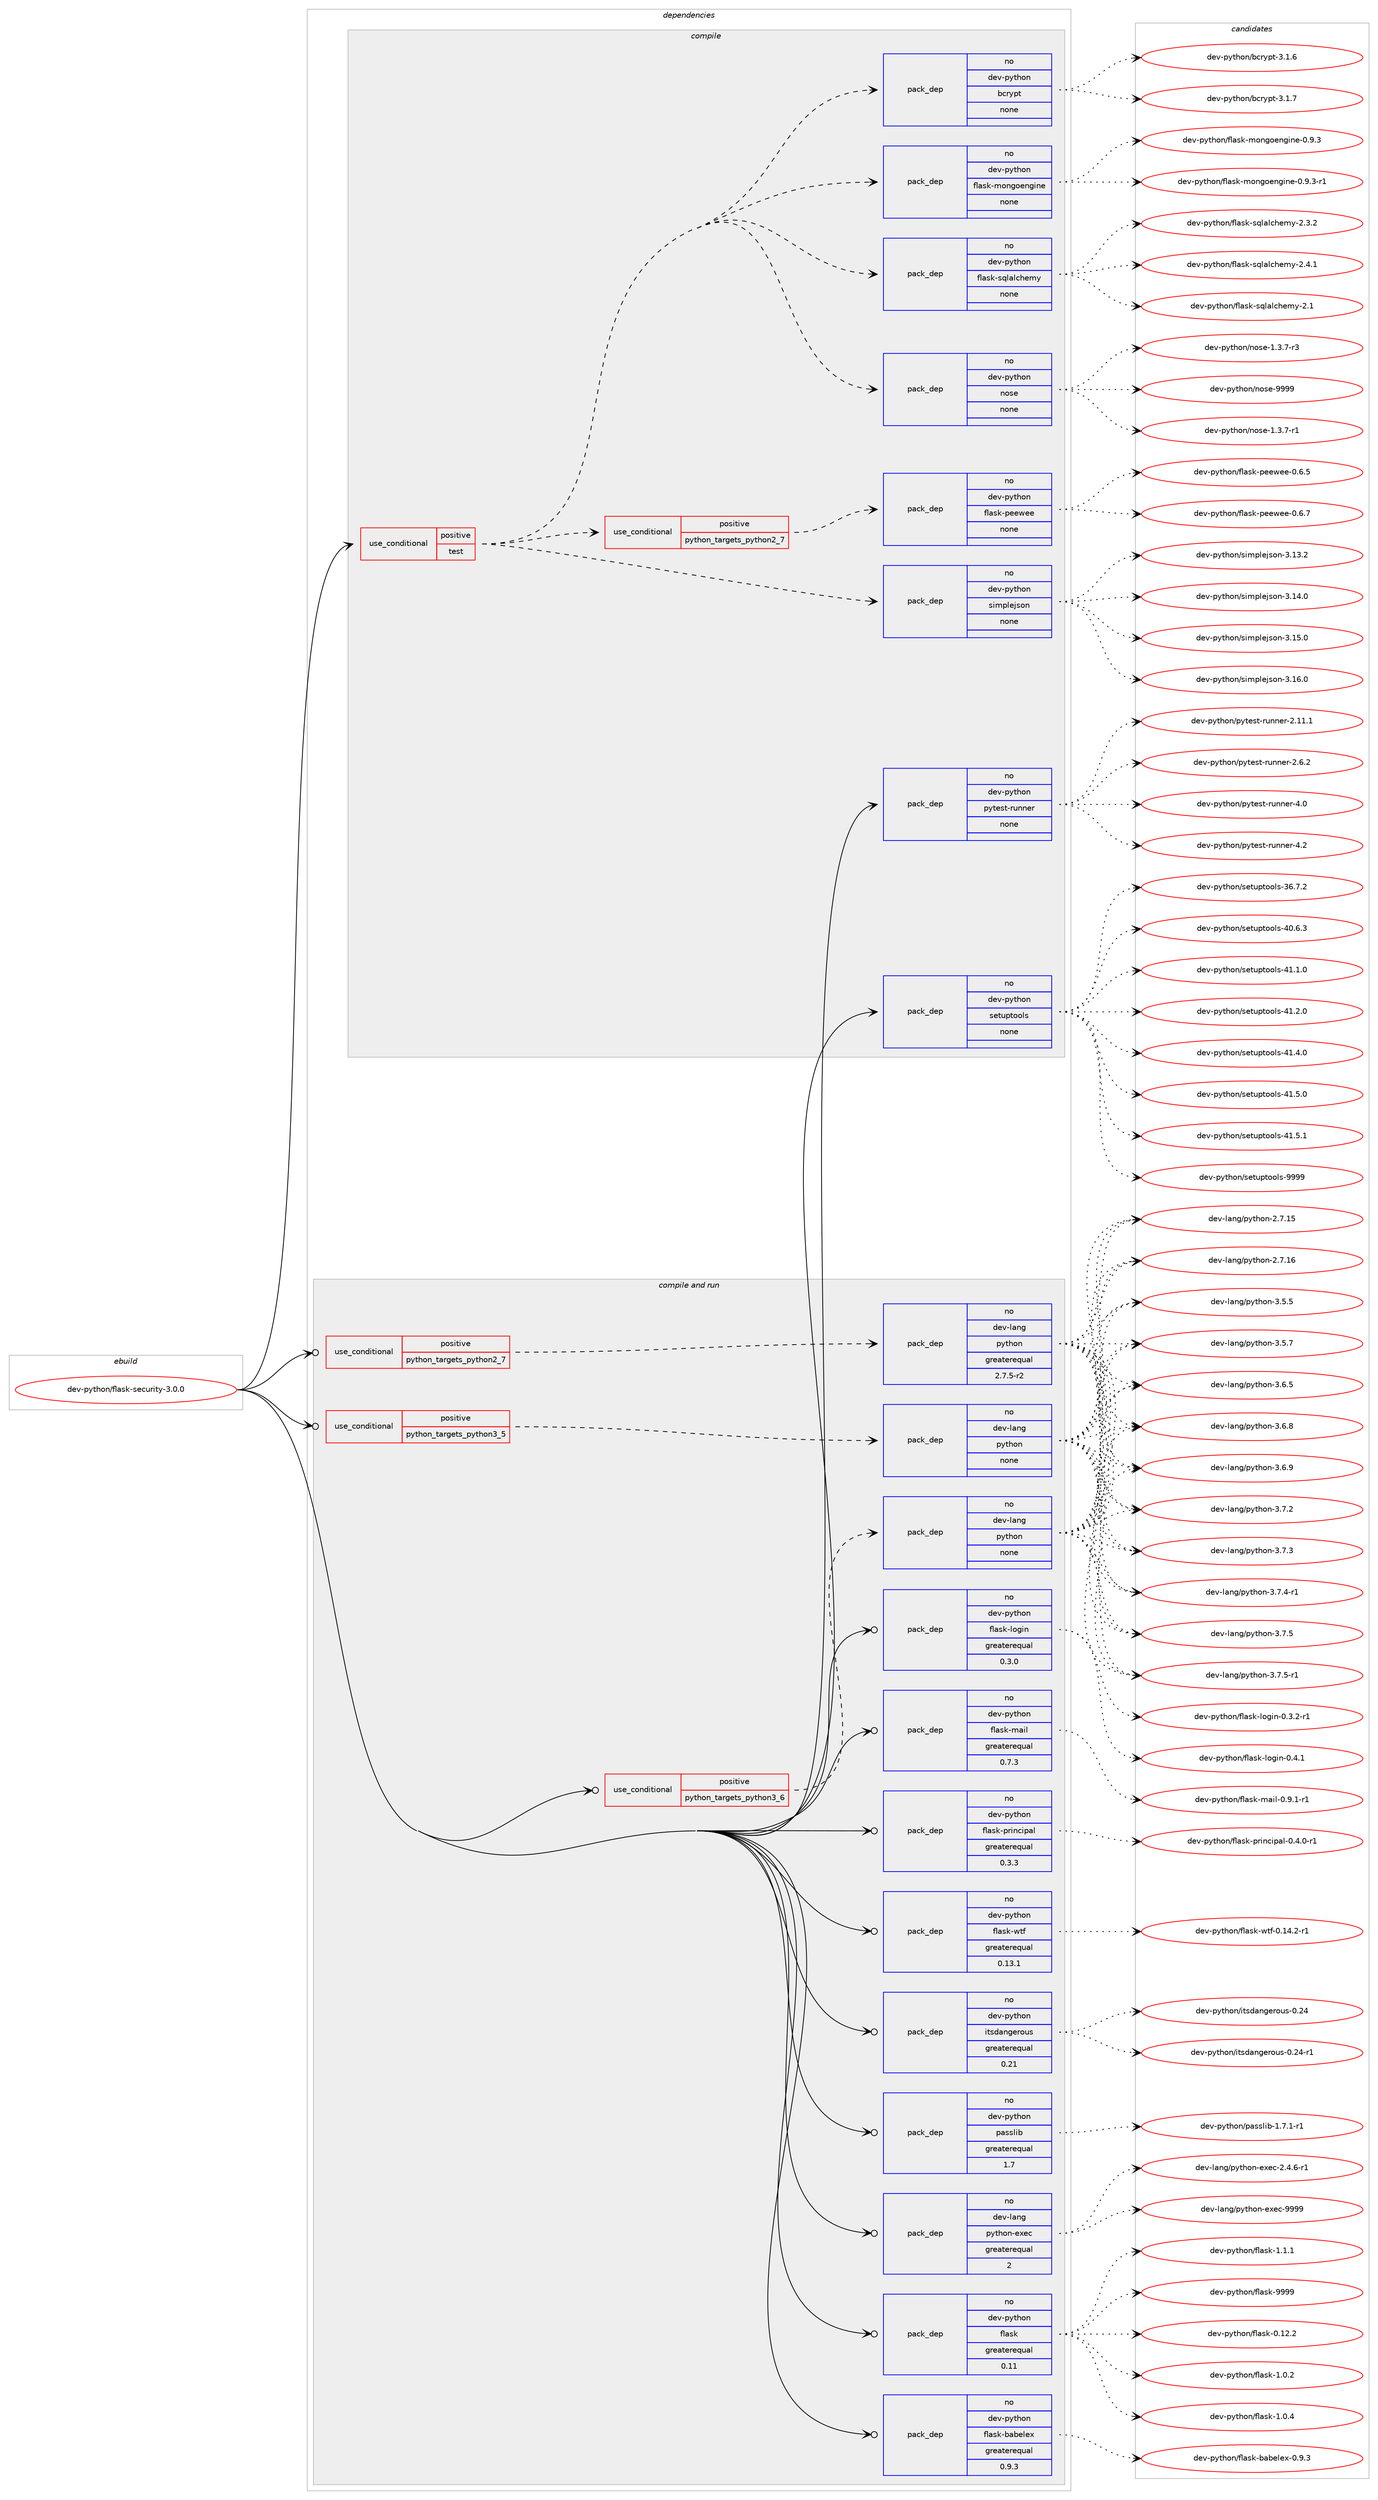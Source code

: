 digraph prolog {

# *************
# Graph options
# *************

newrank=true;
concentrate=true;
compound=true;
graph [rankdir=LR,fontname=Helvetica,fontsize=10,ranksep=1.5];#, ranksep=2.5, nodesep=0.2];
edge  [arrowhead=vee];
node  [fontname=Helvetica,fontsize=10];

# **********
# The ebuild
# **********

subgraph cluster_leftcol {
color=gray;
rank=same;
label=<<i>ebuild</i>>;
id [label="dev-python/flask-security-3.0.0", color=red, width=4, href="../dev-python/flask-security-3.0.0.svg"];
}

# ****************
# The dependencies
# ****************

subgraph cluster_midcol {
color=gray;
label=<<i>dependencies</i>>;
subgraph cluster_compile {
fillcolor="#eeeeee";
style=filled;
label=<<i>compile</i>>;
subgraph cond139615 {
dependency605408 [label=<<TABLE BORDER="0" CELLBORDER="1" CELLSPACING="0" CELLPADDING="4"><TR><TD ROWSPAN="3" CELLPADDING="10">use_conditional</TD></TR><TR><TD>positive</TD></TR><TR><TD>test</TD></TR></TABLE>>, shape=none, color=red];
subgraph pack453996 {
dependency605409 [label=<<TABLE BORDER="0" CELLBORDER="1" CELLSPACING="0" CELLPADDING="4" WIDTH="220"><TR><TD ROWSPAN="6" CELLPADDING="30">pack_dep</TD></TR><TR><TD WIDTH="110">no</TD></TR><TR><TD>dev-python</TD></TR><TR><TD>nose</TD></TR><TR><TD>none</TD></TR><TR><TD></TD></TR></TABLE>>, shape=none, color=blue];
}
dependency605408:e -> dependency605409:w [weight=20,style="dashed",arrowhead="vee"];
subgraph pack453997 {
dependency605410 [label=<<TABLE BORDER="0" CELLBORDER="1" CELLSPACING="0" CELLPADDING="4" WIDTH="220"><TR><TD ROWSPAN="6" CELLPADDING="30">pack_dep</TD></TR><TR><TD WIDTH="110">no</TD></TR><TR><TD>dev-python</TD></TR><TR><TD>flask-sqlalchemy</TD></TR><TR><TD>none</TD></TR><TR><TD></TD></TR></TABLE>>, shape=none, color=blue];
}
dependency605408:e -> dependency605410:w [weight=20,style="dashed",arrowhead="vee"];
subgraph pack453998 {
dependency605411 [label=<<TABLE BORDER="0" CELLBORDER="1" CELLSPACING="0" CELLPADDING="4" WIDTH="220"><TR><TD ROWSPAN="6" CELLPADDING="30">pack_dep</TD></TR><TR><TD WIDTH="110">no</TD></TR><TR><TD>dev-python</TD></TR><TR><TD>flask-mongoengine</TD></TR><TR><TD>none</TD></TR><TR><TD></TD></TR></TABLE>>, shape=none, color=blue];
}
dependency605408:e -> dependency605411:w [weight=20,style="dashed",arrowhead="vee"];
subgraph pack453999 {
dependency605412 [label=<<TABLE BORDER="0" CELLBORDER="1" CELLSPACING="0" CELLPADDING="4" WIDTH="220"><TR><TD ROWSPAN="6" CELLPADDING="30">pack_dep</TD></TR><TR><TD WIDTH="110">no</TD></TR><TR><TD>dev-python</TD></TR><TR><TD>bcrypt</TD></TR><TR><TD>none</TD></TR><TR><TD></TD></TR></TABLE>>, shape=none, color=blue];
}
dependency605408:e -> dependency605412:w [weight=20,style="dashed",arrowhead="vee"];
subgraph pack454000 {
dependency605413 [label=<<TABLE BORDER="0" CELLBORDER="1" CELLSPACING="0" CELLPADDING="4" WIDTH="220"><TR><TD ROWSPAN="6" CELLPADDING="30">pack_dep</TD></TR><TR><TD WIDTH="110">no</TD></TR><TR><TD>dev-python</TD></TR><TR><TD>simplejson</TD></TR><TR><TD>none</TD></TR><TR><TD></TD></TR></TABLE>>, shape=none, color=blue];
}
dependency605408:e -> dependency605413:w [weight=20,style="dashed",arrowhead="vee"];
subgraph cond139616 {
dependency605414 [label=<<TABLE BORDER="0" CELLBORDER="1" CELLSPACING="0" CELLPADDING="4"><TR><TD ROWSPAN="3" CELLPADDING="10">use_conditional</TD></TR><TR><TD>positive</TD></TR><TR><TD>python_targets_python2_7</TD></TR></TABLE>>, shape=none, color=red];
subgraph pack454001 {
dependency605415 [label=<<TABLE BORDER="0" CELLBORDER="1" CELLSPACING="0" CELLPADDING="4" WIDTH="220"><TR><TD ROWSPAN="6" CELLPADDING="30">pack_dep</TD></TR><TR><TD WIDTH="110">no</TD></TR><TR><TD>dev-python</TD></TR><TR><TD>flask-peewee</TD></TR><TR><TD>none</TD></TR><TR><TD></TD></TR></TABLE>>, shape=none, color=blue];
}
dependency605414:e -> dependency605415:w [weight=20,style="dashed",arrowhead="vee"];
}
dependency605408:e -> dependency605414:w [weight=20,style="dashed",arrowhead="vee"];
}
id:e -> dependency605408:w [weight=20,style="solid",arrowhead="vee"];
subgraph pack454002 {
dependency605416 [label=<<TABLE BORDER="0" CELLBORDER="1" CELLSPACING="0" CELLPADDING="4" WIDTH="220"><TR><TD ROWSPAN="6" CELLPADDING="30">pack_dep</TD></TR><TR><TD WIDTH="110">no</TD></TR><TR><TD>dev-python</TD></TR><TR><TD>pytest-runner</TD></TR><TR><TD>none</TD></TR><TR><TD></TD></TR></TABLE>>, shape=none, color=blue];
}
id:e -> dependency605416:w [weight=20,style="solid",arrowhead="vee"];
subgraph pack454003 {
dependency605417 [label=<<TABLE BORDER="0" CELLBORDER="1" CELLSPACING="0" CELLPADDING="4" WIDTH="220"><TR><TD ROWSPAN="6" CELLPADDING="30">pack_dep</TD></TR><TR><TD WIDTH="110">no</TD></TR><TR><TD>dev-python</TD></TR><TR><TD>setuptools</TD></TR><TR><TD>none</TD></TR><TR><TD></TD></TR></TABLE>>, shape=none, color=blue];
}
id:e -> dependency605417:w [weight=20,style="solid",arrowhead="vee"];
}
subgraph cluster_compileandrun {
fillcolor="#eeeeee";
style=filled;
label=<<i>compile and run</i>>;
subgraph cond139617 {
dependency605418 [label=<<TABLE BORDER="0" CELLBORDER="1" CELLSPACING="0" CELLPADDING="4"><TR><TD ROWSPAN="3" CELLPADDING="10">use_conditional</TD></TR><TR><TD>positive</TD></TR><TR><TD>python_targets_python2_7</TD></TR></TABLE>>, shape=none, color=red];
subgraph pack454004 {
dependency605419 [label=<<TABLE BORDER="0" CELLBORDER="1" CELLSPACING="0" CELLPADDING="4" WIDTH="220"><TR><TD ROWSPAN="6" CELLPADDING="30">pack_dep</TD></TR><TR><TD WIDTH="110">no</TD></TR><TR><TD>dev-lang</TD></TR><TR><TD>python</TD></TR><TR><TD>greaterequal</TD></TR><TR><TD>2.7.5-r2</TD></TR></TABLE>>, shape=none, color=blue];
}
dependency605418:e -> dependency605419:w [weight=20,style="dashed",arrowhead="vee"];
}
id:e -> dependency605418:w [weight=20,style="solid",arrowhead="odotvee"];
subgraph cond139618 {
dependency605420 [label=<<TABLE BORDER="0" CELLBORDER="1" CELLSPACING="0" CELLPADDING="4"><TR><TD ROWSPAN="3" CELLPADDING="10">use_conditional</TD></TR><TR><TD>positive</TD></TR><TR><TD>python_targets_python3_5</TD></TR></TABLE>>, shape=none, color=red];
subgraph pack454005 {
dependency605421 [label=<<TABLE BORDER="0" CELLBORDER="1" CELLSPACING="0" CELLPADDING="4" WIDTH="220"><TR><TD ROWSPAN="6" CELLPADDING="30">pack_dep</TD></TR><TR><TD WIDTH="110">no</TD></TR><TR><TD>dev-lang</TD></TR><TR><TD>python</TD></TR><TR><TD>none</TD></TR><TR><TD></TD></TR></TABLE>>, shape=none, color=blue];
}
dependency605420:e -> dependency605421:w [weight=20,style="dashed",arrowhead="vee"];
}
id:e -> dependency605420:w [weight=20,style="solid",arrowhead="odotvee"];
subgraph cond139619 {
dependency605422 [label=<<TABLE BORDER="0" CELLBORDER="1" CELLSPACING="0" CELLPADDING="4"><TR><TD ROWSPAN="3" CELLPADDING="10">use_conditional</TD></TR><TR><TD>positive</TD></TR><TR><TD>python_targets_python3_6</TD></TR></TABLE>>, shape=none, color=red];
subgraph pack454006 {
dependency605423 [label=<<TABLE BORDER="0" CELLBORDER="1" CELLSPACING="0" CELLPADDING="4" WIDTH="220"><TR><TD ROWSPAN="6" CELLPADDING="30">pack_dep</TD></TR><TR><TD WIDTH="110">no</TD></TR><TR><TD>dev-lang</TD></TR><TR><TD>python</TD></TR><TR><TD>none</TD></TR><TR><TD></TD></TR></TABLE>>, shape=none, color=blue];
}
dependency605422:e -> dependency605423:w [weight=20,style="dashed",arrowhead="vee"];
}
id:e -> dependency605422:w [weight=20,style="solid",arrowhead="odotvee"];
subgraph pack454007 {
dependency605424 [label=<<TABLE BORDER="0" CELLBORDER="1" CELLSPACING="0" CELLPADDING="4" WIDTH="220"><TR><TD ROWSPAN="6" CELLPADDING="30">pack_dep</TD></TR><TR><TD WIDTH="110">no</TD></TR><TR><TD>dev-lang</TD></TR><TR><TD>python-exec</TD></TR><TR><TD>greaterequal</TD></TR><TR><TD>2</TD></TR></TABLE>>, shape=none, color=blue];
}
id:e -> dependency605424:w [weight=20,style="solid",arrowhead="odotvee"];
subgraph pack454008 {
dependency605425 [label=<<TABLE BORDER="0" CELLBORDER="1" CELLSPACING="0" CELLPADDING="4" WIDTH="220"><TR><TD ROWSPAN="6" CELLPADDING="30">pack_dep</TD></TR><TR><TD WIDTH="110">no</TD></TR><TR><TD>dev-python</TD></TR><TR><TD>flask</TD></TR><TR><TD>greaterequal</TD></TR><TR><TD>0.11</TD></TR></TABLE>>, shape=none, color=blue];
}
id:e -> dependency605425:w [weight=20,style="solid",arrowhead="odotvee"];
subgraph pack454009 {
dependency605426 [label=<<TABLE BORDER="0" CELLBORDER="1" CELLSPACING="0" CELLPADDING="4" WIDTH="220"><TR><TD ROWSPAN="6" CELLPADDING="30">pack_dep</TD></TR><TR><TD WIDTH="110">no</TD></TR><TR><TD>dev-python</TD></TR><TR><TD>flask-babelex</TD></TR><TR><TD>greaterequal</TD></TR><TR><TD>0.9.3</TD></TR></TABLE>>, shape=none, color=blue];
}
id:e -> dependency605426:w [weight=20,style="solid",arrowhead="odotvee"];
subgraph pack454010 {
dependency605427 [label=<<TABLE BORDER="0" CELLBORDER="1" CELLSPACING="0" CELLPADDING="4" WIDTH="220"><TR><TD ROWSPAN="6" CELLPADDING="30">pack_dep</TD></TR><TR><TD WIDTH="110">no</TD></TR><TR><TD>dev-python</TD></TR><TR><TD>flask-login</TD></TR><TR><TD>greaterequal</TD></TR><TR><TD>0.3.0</TD></TR></TABLE>>, shape=none, color=blue];
}
id:e -> dependency605427:w [weight=20,style="solid",arrowhead="odotvee"];
subgraph pack454011 {
dependency605428 [label=<<TABLE BORDER="0" CELLBORDER="1" CELLSPACING="0" CELLPADDING="4" WIDTH="220"><TR><TD ROWSPAN="6" CELLPADDING="30">pack_dep</TD></TR><TR><TD WIDTH="110">no</TD></TR><TR><TD>dev-python</TD></TR><TR><TD>flask-mail</TD></TR><TR><TD>greaterequal</TD></TR><TR><TD>0.7.3</TD></TR></TABLE>>, shape=none, color=blue];
}
id:e -> dependency605428:w [weight=20,style="solid",arrowhead="odotvee"];
subgraph pack454012 {
dependency605429 [label=<<TABLE BORDER="0" CELLBORDER="1" CELLSPACING="0" CELLPADDING="4" WIDTH="220"><TR><TD ROWSPAN="6" CELLPADDING="30">pack_dep</TD></TR><TR><TD WIDTH="110">no</TD></TR><TR><TD>dev-python</TD></TR><TR><TD>flask-principal</TD></TR><TR><TD>greaterequal</TD></TR><TR><TD>0.3.3</TD></TR></TABLE>>, shape=none, color=blue];
}
id:e -> dependency605429:w [weight=20,style="solid",arrowhead="odotvee"];
subgraph pack454013 {
dependency605430 [label=<<TABLE BORDER="0" CELLBORDER="1" CELLSPACING="0" CELLPADDING="4" WIDTH="220"><TR><TD ROWSPAN="6" CELLPADDING="30">pack_dep</TD></TR><TR><TD WIDTH="110">no</TD></TR><TR><TD>dev-python</TD></TR><TR><TD>flask-wtf</TD></TR><TR><TD>greaterequal</TD></TR><TR><TD>0.13.1</TD></TR></TABLE>>, shape=none, color=blue];
}
id:e -> dependency605430:w [weight=20,style="solid",arrowhead="odotvee"];
subgraph pack454014 {
dependency605431 [label=<<TABLE BORDER="0" CELLBORDER="1" CELLSPACING="0" CELLPADDING="4" WIDTH="220"><TR><TD ROWSPAN="6" CELLPADDING="30">pack_dep</TD></TR><TR><TD WIDTH="110">no</TD></TR><TR><TD>dev-python</TD></TR><TR><TD>itsdangerous</TD></TR><TR><TD>greaterequal</TD></TR><TR><TD>0.21</TD></TR></TABLE>>, shape=none, color=blue];
}
id:e -> dependency605431:w [weight=20,style="solid",arrowhead="odotvee"];
subgraph pack454015 {
dependency605432 [label=<<TABLE BORDER="0" CELLBORDER="1" CELLSPACING="0" CELLPADDING="4" WIDTH="220"><TR><TD ROWSPAN="6" CELLPADDING="30">pack_dep</TD></TR><TR><TD WIDTH="110">no</TD></TR><TR><TD>dev-python</TD></TR><TR><TD>passlib</TD></TR><TR><TD>greaterequal</TD></TR><TR><TD>1.7</TD></TR></TABLE>>, shape=none, color=blue];
}
id:e -> dependency605432:w [weight=20,style="solid",arrowhead="odotvee"];
}
subgraph cluster_run {
fillcolor="#eeeeee";
style=filled;
label=<<i>run</i>>;
}
}

# **************
# The candidates
# **************

subgraph cluster_choices {
rank=same;
color=gray;
label=<<i>candidates</i>>;

subgraph choice453996 {
color=black;
nodesep=1;
choice10010111845112121116104111110471101111151014549465146554511449 [label="dev-python/nose-1.3.7-r1", color=red, width=4,href="../dev-python/nose-1.3.7-r1.svg"];
choice10010111845112121116104111110471101111151014549465146554511451 [label="dev-python/nose-1.3.7-r3", color=red, width=4,href="../dev-python/nose-1.3.7-r3.svg"];
choice10010111845112121116104111110471101111151014557575757 [label="dev-python/nose-9999", color=red, width=4,href="../dev-python/nose-9999.svg"];
dependency605409:e -> choice10010111845112121116104111110471101111151014549465146554511449:w [style=dotted,weight="100"];
dependency605409:e -> choice10010111845112121116104111110471101111151014549465146554511451:w [style=dotted,weight="100"];
dependency605409:e -> choice10010111845112121116104111110471101111151014557575757:w [style=dotted,weight="100"];
}
subgraph choice453997 {
color=black;
nodesep=1;
choice10010111845112121116104111110471021089711510745115113108971089910410110912145504649 [label="dev-python/flask-sqlalchemy-2.1", color=red, width=4,href="../dev-python/flask-sqlalchemy-2.1.svg"];
choice100101118451121211161041111104710210897115107451151131089710899104101109121455046514650 [label="dev-python/flask-sqlalchemy-2.3.2", color=red, width=4,href="../dev-python/flask-sqlalchemy-2.3.2.svg"];
choice100101118451121211161041111104710210897115107451151131089710899104101109121455046524649 [label="dev-python/flask-sqlalchemy-2.4.1", color=red, width=4,href="../dev-python/flask-sqlalchemy-2.4.1.svg"];
dependency605410:e -> choice10010111845112121116104111110471021089711510745115113108971089910410110912145504649:w [style=dotted,weight="100"];
dependency605410:e -> choice100101118451121211161041111104710210897115107451151131089710899104101109121455046514650:w [style=dotted,weight="100"];
dependency605410:e -> choice100101118451121211161041111104710210897115107451151131089710899104101109121455046524649:w [style=dotted,weight="100"];
}
subgraph choice453998 {
color=black;
nodesep=1;
choice10010111845112121116104111110471021089711510745109111110103111101110103105110101454846574651 [label="dev-python/flask-mongoengine-0.9.3", color=red, width=4,href="../dev-python/flask-mongoengine-0.9.3.svg"];
choice100101118451121211161041111104710210897115107451091111101031111011101031051101014548465746514511449 [label="dev-python/flask-mongoengine-0.9.3-r1", color=red, width=4,href="../dev-python/flask-mongoengine-0.9.3-r1.svg"];
dependency605411:e -> choice10010111845112121116104111110471021089711510745109111110103111101110103105110101454846574651:w [style=dotted,weight="100"];
dependency605411:e -> choice100101118451121211161041111104710210897115107451091111101031111011101031051101014548465746514511449:w [style=dotted,weight="100"];
}
subgraph choice453999 {
color=black;
nodesep=1;
choice10010111845112121116104111110479899114121112116455146494654 [label="dev-python/bcrypt-3.1.6", color=red, width=4,href="../dev-python/bcrypt-3.1.6.svg"];
choice10010111845112121116104111110479899114121112116455146494655 [label="dev-python/bcrypt-3.1.7", color=red, width=4,href="../dev-python/bcrypt-3.1.7.svg"];
dependency605412:e -> choice10010111845112121116104111110479899114121112116455146494654:w [style=dotted,weight="100"];
dependency605412:e -> choice10010111845112121116104111110479899114121112116455146494655:w [style=dotted,weight="100"];
}
subgraph choice454000 {
color=black;
nodesep=1;
choice100101118451121211161041111104711510510911210810110611511111045514649514650 [label="dev-python/simplejson-3.13.2", color=red, width=4,href="../dev-python/simplejson-3.13.2.svg"];
choice100101118451121211161041111104711510510911210810110611511111045514649524648 [label="dev-python/simplejson-3.14.0", color=red, width=4,href="../dev-python/simplejson-3.14.0.svg"];
choice100101118451121211161041111104711510510911210810110611511111045514649534648 [label="dev-python/simplejson-3.15.0", color=red, width=4,href="../dev-python/simplejson-3.15.0.svg"];
choice100101118451121211161041111104711510510911210810110611511111045514649544648 [label="dev-python/simplejson-3.16.0", color=red, width=4,href="../dev-python/simplejson-3.16.0.svg"];
dependency605413:e -> choice100101118451121211161041111104711510510911210810110611511111045514649514650:w [style=dotted,weight="100"];
dependency605413:e -> choice100101118451121211161041111104711510510911210810110611511111045514649524648:w [style=dotted,weight="100"];
dependency605413:e -> choice100101118451121211161041111104711510510911210810110611511111045514649534648:w [style=dotted,weight="100"];
dependency605413:e -> choice100101118451121211161041111104711510510911210810110611511111045514649544648:w [style=dotted,weight="100"];
}
subgraph choice454001 {
color=black;
nodesep=1;
choice10010111845112121116104111110471021089711510745112101101119101101454846544653 [label="dev-python/flask-peewee-0.6.5", color=red, width=4,href="../dev-python/flask-peewee-0.6.5.svg"];
choice10010111845112121116104111110471021089711510745112101101119101101454846544655 [label="dev-python/flask-peewee-0.6.7", color=red, width=4,href="../dev-python/flask-peewee-0.6.7.svg"];
dependency605415:e -> choice10010111845112121116104111110471021089711510745112101101119101101454846544653:w [style=dotted,weight="100"];
dependency605415:e -> choice10010111845112121116104111110471021089711510745112101101119101101454846544655:w [style=dotted,weight="100"];
}
subgraph choice454002 {
color=black;
nodesep=1;
choice10010111845112121116104111110471121211161011151164511411711011010111445504649494649 [label="dev-python/pytest-runner-2.11.1", color=red, width=4,href="../dev-python/pytest-runner-2.11.1.svg"];
choice100101118451121211161041111104711212111610111511645114117110110101114455046544650 [label="dev-python/pytest-runner-2.6.2", color=red, width=4,href="../dev-python/pytest-runner-2.6.2.svg"];
choice10010111845112121116104111110471121211161011151164511411711011010111445524648 [label="dev-python/pytest-runner-4.0", color=red, width=4,href="../dev-python/pytest-runner-4.0.svg"];
choice10010111845112121116104111110471121211161011151164511411711011010111445524650 [label="dev-python/pytest-runner-4.2", color=red, width=4,href="../dev-python/pytest-runner-4.2.svg"];
dependency605416:e -> choice10010111845112121116104111110471121211161011151164511411711011010111445504649494649:w [style=dotted,weight="100"];
dependency605416:e -> choice100101118451121211161041111104711212111610111511645114117110110101114455046544650:w [style=dotted,weight="100"];
dependency605416:e -> choice10010111845112121116104111110471121211161011151164511411711011010111445524648:w [style=dotted,weight="100"];
dependency605416:e -> choice10010111845112121116104111110471121211161011151164511411711011010111445524650:w [style=dotted,weight="100"];
}
subgraph choice454003 {
color=black;
nodesep=1;
choice100101118451121211161041111104711510111611711211611111110811545515446554650 [label="dev-python/setuptools-36.7.2", color=red, width=4,href="../dev-python/setuptools-36.7.2.svg"];
choice100101118451121211161041111104711510111611711211611111110811545524846544651 [label="dev-python/setuptools-40.6.3", color=red, width=4,href="../dev-python/setuptools-40.6.3.svg"];
choice100101118451121211161041111104711510111611711211611111110811545524946494648 [label="dev-python/setuptools-41.1.0", color=red, width=4,href="../dev-python/setuptools-41.1.0.svg"];
choice100101118451121211161041111104711510111611711211611111110811545524946504648 [label="dev-python/setuptools-41.2.0", color=red, width=4,href="../dev-python/setuptools-41.2.0.svg"];
choice100101118451121211161041111104711510111611711211611111110811545524946524648 [label="dev-python/setuptools-41.4.0", color=red, width=4,href="../dev-python/setuptools-41.4.0.svg"];
choice100101118451121211161041111104711510111611711211611111110811545524946534648 [label="dev-python/setuptools-41.5.0", color=red, width=4,href="../dev-python/setuptools-41.5.0.svg"];
choice100101118451121211161041111104711510111611711211611111110811545524946534649 [label="dev-python/setuptools-41.5.1", color=red, width=4,href="../dev-python/setuptools-41.5.1.svg"];
choice10010111845112121116104111110471151011161171121161111111081154557575757 [label="dev-python/setuptools-9999", color=red, width=4,href="../dev-python/setuptools-9999.svg"];
dependency605417:e -> choice100101118451121211161041111104711510111611711211611111110811545515446554650:w [style=dotted,weight="100"];
dependency605417:e -> choice100101118451121211161041111104711510111611711211611111110811545524846544651:w [style=dotted,weight="100"];
dependency605417:e -> choice100101118451121211161041111104711510111611711211611111110811545524946494648:w [style=dotted,weight="100"];
dependency605417:e -> choice100101118451121211161041111104711510111611711211611111110811545524946504648:w [style=dotted,weight="100"];
dependency605417:e -> choice100101118451121211161041111104711510111611711211611111110811545524946524648:w [style=dotted,weight="100"];
dependency605417:e -> choice100101118451121211161041111104711510111611711211611111110811545524946534648:w [style=dotted,weight="100"];
dependency605417:e -> choice100101118451121211161041111104711510111611711211611111110811545524946534649:w [style=dotted,weight="100"];
dependency605417:e -> choice10010111845112121116104111110471151011161171121161111111081154557575757:w [style=dotted,weight="100"];
}
subgraph choice454004 {
color=black;
nodesep=1;
choice10010111845108971101034711212111610411111045504655464953 [label="dev-lang/python-2.7.15", color=red, width=4,href="../dev-lang/python-2.7.15.svg"];
choice10010111845108971101034711212111610411111045504655464954 [label="dev-lang/python-2.7.16", color=red, width=4,href="../dev-lang/python-2.7.16.svg"];
choice100101118451089711010347112121116104111110455146534653 [label="dev-lang/python-3.5.5", color=red, width=4,href="../dev-lang/python-3.5.5.svg"];
choice100101118451089711010347112121116104111110455146534655 [label="dev-lang/python-3.5.7", color=red, width=4,href="../dev-lang/python-3.5.7.svg"];
choice100101118451089711010347112121116104111110455146544653 [label="dev-lang/python-3.6.5", color=red, width=4,href="../dev-lang/python-3.6.5.svg"];
choice100101118451089711010347112121116104111110455146544656 [label="dev-lang/python-3.6.8", color=red, width=4,href="../dev-lang/python-3.6.8.svg"];
choice100101118451089711010347112121116104111110455146544657 [label="dev-lang/python-3.6.9", color=red, width=4,href="../dev-lang/python-3.6.9.svg"];
choice100101118451089711010347112121116104111110455146554650 [label="dev-lang/python-3.7.2", color=red, width=4,href="../dev-lang/python-3.7.2.svg"];
choice100101118451089711010347112121116104111110455146554651 [label="dev-lang/python-3.7.3", color=red, width=4,href="../dev-lang/python-3.7.3.svg"];
choice1001011184510897110103471121211161041111104551465546524511449 [label="dev-lang/python-3.7.4-r1", color=red, width=4,href="../dev-lang/python-3.7.4-r1.svg"];
choice100101118451089711010347112121116104111110455146554653 [label="dev-lang/python-3.7.5", color=red, width=4,href="../dev-lang/python-3.7.5.svg"];
choice1001011184510897110103471121211161041111104551465546534511449 [label="dev-lang/python-3.7.5-r1", color=red, width=4,href="../dev-lang/python-3.7.5-r1.svg"];
dependency605419:e -> choice10010111845108971101034711212111610411111045504655464953:w [style=dotted,weight="100"];
dependency605419:e -> choice10010111845108971101034711212111610411111045504655464954:w [style=dotted,weight="100"];
dependency605419:e -> choice100101118451089711010347112121116104111110455146534653:w [style=dotted,weight="100"];
dependency605419:e -> choice100101118451089711010347112121116104111110455146534655:w [style=dotted,weight="100"];
dependency605419:e -> choice100101118451089711010347112121116104111110455146544653:w [style=dotted,weight="100"];
dependency605419:e -> choice100101118451089711010347112121116104111110455146544656:w [style=dotted,weight="100"];
dependency605419:e -> choice100101118451089711010347112121116104111110455146544657:w [style=dotted,weight="100"];
dependency605419:e -> choice100101118451089711010347112121116104111110455146554650:w [style=dotted,weight="100"];
dependency605419:e -> choice100101118451089711010347112121116104111110455146554651:w [style=dotted,weight="100"];
dependency605419:e -> choice1001011184510897110103471121211161041111104551465546524511449:w [style=dotted,weight="100"];
dependency605419:e -> choice100101118451089711010347112121116104111110455146554653:w [style=dotted,weight="100"];
dependency605419:e -> choice1001011184510897110103471121211161041111104551465546534511449:w [style=dotted,weight="100"];
}
subgraph choice454005 {
color=black;
nodesep=1;
choice10010111845108971101034711212111610411111045504655464953 [label="dev-lang/python-2.7.15", color=red, width=4,href="../dev-lang/python-2.7.15.svg"];
choice10010111845108971101034711212111610411111045504655464954 [label="dev-lang/python-2.7.16", color=red, width=4,href="../dev-lang/python-2.7.16.svg"];
choice100101118451089711010347112121116104111110455146534653 [label="dev-lang/python-3.5.5", color=red, width=4,href="../dev-lang/python-3.5.5.svg"];
choice100101118451089711010347112121116104111110455146534655 [label="dev-lang/python-3.5.7", color=red, width=4,href="../dev-lang/python-3.5.7.svg"];
choice100101118451089711010347112121116104111110455146544653 [label="dev-lang/python-3.6.5", color=red, width=4,href="../dev-lang/python-3.6.5.svg"];
choice100101118451089711010347112121116104111110455146544656 [label="dev-lang/python-3.6.8", color=red, width=4,href="../dev-lang/python-3.6.8.svg"];
choice100101118451089711010347112121116104111110455146544657 [label="dev-lang/python-3.6.9", color=red, width=4,href="../dev-lang/python-3.6.9.svg"];
choice100101118451089711010347112121116104111110455146554650 [label="dev-lang/python-3.7.2", color=red, width=4,href="../dev-lang/python-3.7.2.svg"];
choice100101118451089711010347112121116104111110455146554651 [label="dev-lang/python-3.7.3", color=red, width=4,href="../dev-lang/python-3.7.3.svg"];
choice1001011184510897110103471121211161041111104551465546524511449 [label="dev-lang/python-3.7.4-r1", color=red, width=4,href="../dev-lang/python-3.7.4-r1.svg"];
choice100101118451089711010347112121116104111110455146554653 [label="dev-lang/python-3.7.5", color=red, width=4,href="../dev-lang/python-3.7.5.svg"];
choice1001011184510897110103471121211161041111104551465546534511449 [label="dev-lang/python-3.7.5-r1", color=red, width=4,href="../dev-lang/python-3.7.5-r1.svg"];
dependency605421:e -> choice10010111845108971101034711212111610411111045504655464953:w [style=dotted,weight="100"];
dependency605421:e -> choice10010111845108971101034711212111610411111045504655464954:w [style=dotted,weight="100"];
dependency605421:e -> choice100101118451089711010347112121116104111110455146534653:w [style=dotted,weight="100"];
dependency605421:e -> choice100101118451089711010347112121116104111110455146534655:w [style=dotted,weight="100"];
dependency605421:e -> choice100101118451089711010347112121116104111110455146544653:w [style=dotted,weight="100"];
dependency605421:e -> choice100101118451089711010347112121116104111110455146544656:w [style=dotted,weight="100"];
dependency605421:e -> choice100101118451089711010347112121116104111110455146544657:w [style=dotted,weight="100"];
dependency605421:e -> choice100101118451089711010347112121116104111110455146554650:w [style=dotted,weight="100"];
dependency605421:e -> choice100101118451089711010347112121116104111110455146554651:w [style=dotted,weight="100"];
dependency605421:e -> choice1001011184510897110103471121211161041111104551465546524511449:w [style=dotted,weight="100"];
dependency605421:e -> choice100101118451089711010347112121116104111110455146554653:w [style=dotted,weight="100"];
dependency605421:e -> choice1001011184510897110103471121211161041111104551465546534511449:w [style=dotted,weight="100"];
}
subgraph choice454006 {
color=black;
nodesep=1;
choice10010111845108971101034711212111610411111045504655464953 [label="dev-lang/python-2.7.15", color=red, width=4,href="../dev-lang/python-2.7.15.svg"];
choice10010111845108971101034711212111610411111045504655464954 [label="dev-lang/python-2.7.16", color=red, width=4,href="../dev-lang/python-2.7.16.svg"];
choice100101118451089711010347112121116104111110455146534653 [label="dev-lang/python-3.5.5", color=red, width=4,href="../dev-lang/python-3.5.5.svg"];
choice100101118451089711010347112121116104111110455146534655 [label="dev-lang/python-3.5.7", color=red, width=4,href="../dev-lang/python-3.5.7.svg"];
choice100101118451089711010347112121116104111110455146544653 [label="dev-lang/python-3.6.5", color=red, width=4,href="../dev-lang/python-3.6.5.svg"];
choice100101118451089711010347112121116104111110455146544656 [label="dev-lang/python-3.6.8", color=red, width=4,href="../dev-lang/python-3.6.8.svg"];
choice100101118451089711010347112121116104111110455146544657 [label="dev-lang/python-3.6.9", color=red, width=4,href="../dev-lang/python-3.6.9.svg"];
choice100101118451089711010347112121116104111110455146554650 [label="dev-lang/python-3.7.2", color=red, width=4,href="../dev-lang/python-3.7.2.svg"];
choice100101118451089711010347112121116104111110455146554651 [label="dev-lang/python-3.7.3", color=red, width=4,href="../dev-lang/python-3.7.3.svg"];
choice1001011184510897110103471121211161041111104551465546524511449 [label="dev-lang/python-3.7.4-r1", color=red, width=4,href="../dev-lang/python-3.7.4-r1.svg"];
choice100101118451089711010347112121116104111110455146554653 [label="dev-lang/python-3.7.5", color=red, width=4,href="../dev-lang/python-3.7.5.svg"];
choice1001011184510897110103471121211161041111104551465546534511449 [label="dev-lang/python-3.7.5-r1", color=red, width=4,href="../dev-lang/python-3.7.5-r1.svg"];
dependency605423:e -> choice10010111845108971101034711212111610411111045504655464953:w [style=dotted,weight="100"];
dependency605423:e -> choice10010111845108971101034711212111610411111045504655464954:w [style=dotted,weight="100"];
dependency605423:e -> choice100101118451089711010347112121116104111110455146534653:w [style=dotted,weight="100"];
dependency605423:e -> choice100101118451089711010347112121116104111110455146534655:w [style=dotted,weight="100"];
dependency605423:e -> choice100101118451089711010347112121116104111110455146544653:w [style=dotted,weight="100"];
dependency605423:e -> choice100101118451089711010347112121116104111110455146544656:w [style=dotted,weight="100"];
dependency605423:e -> choice100101118451089711010347112121116104111110455146544657:w [style=dotted,weight="100"];
dependency605423:e -> choice100101118451089711010347112121116104111110455146554650:w [style=dotted,weight="100"];
dependency605423:e -> choice100101118451089711010347112121116104111110455146554651:w [style=dotted,weight="100"];
dependency605423:e -> choice1001011184510897110103471121211161041111104551465546524511449:w [style=dotted,weight="100"];
dependency605423:e -> choice100101118451089711010347112121116104111110455146554653:w [style=dotted,weight="100"];
dependency605423:e -> choice1001011184510897110103471121211161041111104551465546534511449:w [style=dotted,weight="100"];
}
subgraph choice454007 {
color=black;
nodesep=1;
choice10010111845108971101034711212111610411111045101120101994550465246544511449 [label="dev-lang/python-exec-2.4.6-r1", color=red, width=4,href="../dev-lang/python-exec-2.4.6-r1.svg"];
choice10010111845108971101034711212111610411111045101120101994557575757 [label="dev-lang/python-exec-9999", color=red, width=4,href="../dev-lang/python-exec-9999.svg"];
dependency605424:e -> choice10010111845108971101034711212111610411111045101120101994550465246544511449:w [style=dotted,weight="100"];
dependency605424:e -> choice10010111845108971101034711212111610411111045101120101994557575757:w [style=dotted,weight="100"];
}
subgraph choice454008 {
color=black;
nodesep=1;
choice10010111845112121116104111110471021089711510745484649504650 [label="dev-python/flask-0.12.2", color=red, width=4,href="../dev-python/flask-0.12.2.svg"];
choice100101118451121211161041111104710210897115107454946484650 [label="dev-python/flask-1.0.2", color=red, width=4,href="../dev-python/flask-1.0.2.svg"];
choice100101118451121211161041111104710210897115107454946484652 [label="dev-python/flask-1.0.4", color=red, width=4,href="../dev-python/flask-1.0.4.svg"];
choice100101118451121211161041111104710210897115107454946494649 [label="dev-python/flask-1.1.1", color=red, width=4,href="../dev-python/flask-1.1.1.svg"];
choice1001011184511212111610411111047102108971151074557575757 [label="dev-python/flask-9999", color=red, width=4,href="../dev-python/flask-9999.svg"];
dependency605425:e -> choice10010111845112121116104111110471021089711510745484649504650:w [style=dotted,weight="100"];
dependency605425:e -> choice100101118451121211161041111104710210897115107454946484650:w [style=dotted,weight="100"];
dependency605425:e -> choice100101118451121211161041111104710210897115107454946484652:w [style=dotted,weight="100"];
dependency605425:e -> choice100101118451121211161041111104710210897115107454946494649:w [style=dotted,weight="100"];
dependency605425:e -> choice1001011184511212111610411111047102108971151074557575757:w [style=dotted,weight="100"];
}
subgraph choice454009 {
color=black;
nodesep=1;
choice10010111845112121116104111110471021089711510745989798101108101120454846574651 [label="dev-python/flask-babelex-0.9.3", color=red, width=4,href="../dev-python/flask-babelex-0.9.3.svg"];
dependency605426:e -> choice10010111845112121116104111110471021089711510745989798101108101120454846574651:w [style=dotted,weight="100"];
}
subgraph choice454010 {
color=black;
nodesep=1;
choice100101118451121211161041111104710210897115107451081111031051104548465146504511449 [label="dev-python/flask-login-0.3.2-r1", color=red, width=4,href="../dev-python/flask-login-0.3.2-r1.svg"];
choice10010111845112121116104111110471021089711510745108111103105110454846524649 [label="dev-python/flask-login-0.4.1", color=red, width=4,href="../dev-python/flask-login-0.4.1.svg"];
dependency605427:e -> choice100101118451121211161041111104710210897115107451081111031051104548465146504511449:w [style=dotted,weight="100"];
dependency605427:e -> choice10010111845112121116104111110471021089711510745108111103105110454846524649:w [style=dotted,weight="100"];
}
subgraph choice454011 {
color=black;
nodesep=1;
choice10010111845112121116104111110471021089711510745109971051084548465746494511449 [label="dev-python/flask-mail-0.9.1-r1", color=red, width=4,href="../dev-python/flask-mail-0.9.1-r1.svg"];
dependency605428:e -> choice10010111845112121116104111110471021089711510745109971051084548465746494511449:w [style=dotted,weight="100"];
}
subgraph choice454012 {
color=black;
nodesep=1;
choice1001011184511212111610411111047102108971151074511211410511099105112971084548465246484511449 [label="dev-python/flask-principal-0.4.0-r1", color=red, width=4,href="../dev-python/flask-principal-0.4.0-r1.svg"];
dependency605429:e -> choice1001011184511212111610411111047102108971151074511211410511099105112971084548465246484511449:w [style=dotted,weight="100"];
}
subgraph choice454013 {
color=black;
nodesep=1;
choice10010111845112121116104111110471021089711510745119116102454846495246504511449 [label="dev-python/flask-wtf-0.14.2-r1", color=red, width=4,href="../dev-python/flask-wtf-0.14.2-r1.svg"];
dependency605430:e -> choice10010111845112121116104111110471021089711510745119116102454846495246504511449:w [style=dotted,weight="100"];
}
subgraph choice454014 {
color=black;
nodesep=1;
choice1001011184511212111610411111047105116115100971101031011141111171154548465052 [label="dev-python/itsdangerous-0.24", color=red, width=4,href="../dev-python/itsdangerous-0.24.svg"];
choice10010111845112121116104111110471051161151009711010310111411111711545484650524511449 [label="dev-python/itsdangerous-0.24-r1", color=red, width=4,href="../dev-python/itsdangerous-0.24-r1.svg"];
dependency605431:e -> choice1001011184511212111610411111047105116115100971101031011141111171154548465052:w [style=dotted,weight="100"];
dependency605431:e -> choice10010111845112121116104111110471051161151009711010310111411111711545484650524511449:w [style=dotted,weight="100"];
}
subgraph choice454015 {
color=black;
nodesep=1;
choice100101118451121211161041111104711297115115108105984549465546494511449 [label="dev-python/passlib-1.7.1-r1", color=red, width=4,href="../dev-python/passlib-1.7.1-r1.svg"];
dependency605432:e -> choice100101118451121211161041111104711297115115108105984549465546494511449:w [style=dotted,weight="100"];
}
}

}
